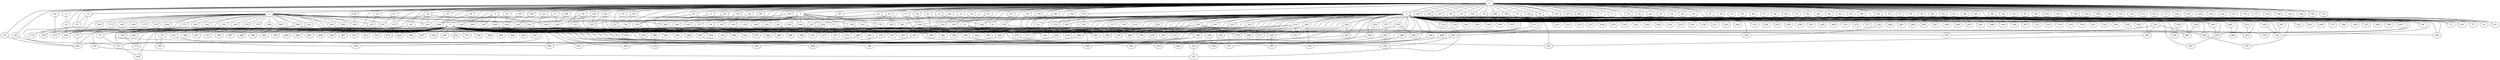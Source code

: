
graph graphname {
    0 -- 1
0 -- 2
0 -- 3
0 -- 4
0 -- 5
0 -- 6
0 -- 7
0 -- 8
0 -- 9
0 -- 10
0 -- 11
0 -- 12
0 -- 13
0 -- 14
0 -- 15
0 -- 16
0 -- 17
0 -- 18
0 -- 19
0 -- 20
0 -- 21
0 -- 22
0 -- 23
0 -- 24
0 -- 25
0 -- 26
0 -- 27
0 -- 28
0 -- 29
0 -- 30
0 -- 31
0 -- 32
0 -- 33
0 -- 34
0 -- 35
0 -- 36
0 -- 37
0 -- 38
0 -- 39
0 -- 40
0 -- 41
0 -- 42
0 -- 43
0 -- 44
0 -- 45
0 -- 46
0 -- 47
0 -- 48
0 -- 49
0 -- 50
0 -- 51
0 -- 52
0 -- 53
0 -- 54
0 -- 55
0 -- 56
0 -- 57
0 -- 58
0 -- 59
0 -- 60
0 -- 61
0 -- 62
0 -- 63
0 -- 64
0 -- 65
0 -- 66
0 -- 67
0 -- 68
0 -- 69
0 -- 70
0 -- 71
0 -- 72
0 -- 73
0 -- 74
0 -- 75
0 -- 76
0 -- 77
0 -- 78
0 -- 79
0 -- 80
0 -- 81
0 -- 82
0 -- 83
0 -- 84
0 -- 85
0 -- 86
0 -- 87
0 -- 88
0 -- 89
0 -- 90
0 -- 91
0 -- 92
0 -- 93
0 -- 94
0 -- 95
0 -- 96
0 -- 97
0 -- 98
0 -- 99
0 -- 100
0 -- 101
0 -- 102
0 -- 103
0 -- 104
0 -- 105
0 -- 106
0 -- 107
0 -- 108
0 -- 109
0 -- 110
0 -- 111
0 -- 112
0 -- 113
0 -- 114
0 -- 115
0 -- 116
0 -- 117
0 -- 118
0 -- 119
0 -- 120
0 -- 121
0 -- 122
0 -- 123
0 -- 124
0 -- 125
0 -- 126
0 -- 127
0 -- 128
0 -- 129
0 -- 130
0 -- 131
0 -- 132
0 -- 133
0 -- 134
0 -- 135
0 -- 136
0 -- 137
0 -- 138
0 -- 139
0 -- 140
0 -- 141
0 -- 142
0 -- 143
0 -- 144
0 -- 145
0 -- 146
0 -- 147
0 -- 148
0 -- 149
0 -- 150
0 -- 151
0 -- 152
0 -- 153
0 -- 154
0 -- 155
0 -- 156
0 -- 296
0 -- 322
1 -- 160
1 -- 162
1 -- 163
1 -- 164
1 -- 165
1 -- 166
1 -- 161
1 -- 168
1 -- 169
1 -- 170
1 -- 167
1 -- 171
1 -- 157
1 -- 158
1 -- 159
1 -- 259
2 -- 172
2 -- 173
2 -- 174
2 -- 175
2 -- 176
2 -- 177
2 -- 178
2 -- 179
2 -- 180
2 -- 181
2 -- 182
2 -- 183
2 -- 184
2 -- 185
2 -- 186
2 -- 187
2 -- 188
2 -- 189
2 -- 190
2 -- 191
2 -- 192
2 -- 193
2 -- 194
2 -- 195
2 -- 196
2 -- 197
2 -- 198
2 -- 199
2 -- 200
2 -- 201
2 -- 202
2 -- 203
2 -- 204
2 -- 205
3 -- 208
3 -- 209
3 -- 206
3 -- 207
3 -- 124
4 -- 210
4 -- 211
4 -- 212
4 -- 213
4 -- 214
4 -- 215
4 -- 216
4 -- 217
4 -- 218
4 -- 219
4 -- 220
4 -- 221
4 -- 222
4 -- 223
4 -- 224
4 -- 225
4 -- 226
4 -- 227
4 -- 228
4 -- 229
4 -- 230
4 -- 231
4 -- 232
4 -- 233
4 -- 234
4 -- 235
4 -- 236
4 -- 237
4 -- 238
4 -- 239
4 -- 240
4 -- 241
4 -- 242
4 -- 243
4 -- 244
4 -- 245
4 -- 246
4 -- 247
4 -- 248
4 -- 249
4 -- 250
4 -- 251
4 -- 252
4 -- 253
4 -- 254
4 -- 255
4 -- 256
4 -- 257
4 -- 258
4 -- 259
4 -- 260
4 -- 261
4 -- 262
4 -- 263
4 -- 264
4 -- 265
4 -- 266
4 -- 267
4 -- 268
4 -- 269
4 -- 270
4 -- 271
4 -- 272
4 -- 273
4 -- 274
4 -- 275
4 -- 276
4 -- 277
4 -- 278
4 -- 279
4 -- 280
4 -- 281
4 -- 282
4 -- 283
4 -- 284
4 -- 285
4 -- 286
4 -- 287
4 -- 288
4 -- 289
4 -- 290
4 -- 291
4 -- 292
4 -- 293
4 -- 294
4 -- 295
4 -- 296
4 -- 297
4 -- 298
4 -- 299
4 -- 300
4 -- 301
4 -- 302
4 -- 303
4 -- 304
4 -- 305
4 -- 306
4 -- 307
4 -- 308
4 -- 309
4 -- 310
4 -- 311
4 -- 312
4 -- 313
4 -- 314
4 -- 315
4 -- 316
4 -- 317
4 -- 318
4 -- 319
4 -- 320
4 -- 321
4 -- 322
4 -- 323
4 -- 324
4 -- 325
4 -- 326
4 -- 327
4 -- 328
4 -- 329
4 -- 330
4 -- 331
4 -- 332
4 -- 333
4 -- 334
4 -- 335
4 -- 336
4 -- 337
4 -- 338
4 -- 339
4 -- 340
4 -- 341
4 -- 342
4 -- 343
4 -- 344
4 -- 345
4 -- 346
4 -- 347
4 -- 348
4 -- 349
4 -- 350
4 -- 351
4 -- 352
4 -- 353
4 -- 354
4 -- 355
4 -- 356
4 -- 357
4 -- 358
4 -- 359
4 -- 360
4 -- 361
5 -- 362
5 -- 363
5 -- 364
5 -- 365
5 -- 366
5 -- 367
5 -- 368
5 -- 369
5 -- 370
5 -- 371
5 -- 372
5 -- 373
5 -- 374
5 -- 375
5 -- 376
5 -- 377
5 -- 378
5 -- 379
5 -- 380
5 -- 381
5 -- 382
5 -- 383
5 -- 384
5 -- 385
5 -- 386
5 -- 387
5 -- 388
5 -- 389
5 -- 390
5 -- 391
5 -- 392
5 -- 393
5 -- 394
5 -- 395
5 -- 396
5 -- 397
5 -- 398
5 -- 399
5 -- 400
5 -- 401
5 -- 402
5 -- 403
5 -- 404
5 -- 405
5 -- 406
5 -- 407
5 -- 408
5 -- 409
5 -- 410
5 -- 411
5 -- 412
5 -- 413
5 -- 414
5 -- 415
5 -- 416
5 -- 417
5 -- 418
5 -- 419
5 -- 420
5 -- 421
5 -- 422
5 -- 423
5 -- 424
5 -- 425
5 -- 426
5 -- 427
5 -- 428
5 -- 429
5 -- 430
5 -- 431
5 -- 432
5 -- 433
5 -- 434
5 -- 435
5 -- 436
5 -- 437
5 -- 438
5 -- 439
5 -- 440
5 -- 441
5 -- 442
5 -- 443
5 -- 444
5 -- 445
5 -- 446
5 -- 447
5 -- 448
5 -- 449
8 -- 377
8 -- 211
8 -- 448
8 -- 224
9 -- 404
10 -- 296
12 -- 14
13 -- 147
13 -- 322
14 -- 436
15 -- 51
16 -- 94
16 -- 378
17 -- 417
17 -- 249
19 -- 183
20 -- 241
21 -- 267
26 -- 160
27 -- 409
28 -- 398
28 -- 267
29 -- 446
30 -- 275
31 -- 310
32 -- 201
33 -- 53
33 -- 436
34 -- 118
34 -- 350
34 -- 430
36 -- 325
37 -- 145
39 -- 242
40 -- 127
40 -- 58
41 -- 361
41 -- 54
42 -- 365
42 -- 435
42 -- 224
44 -- 415
50 -- 184
52 -- 421
52 -- 162
52 -- 266
52 -- 201
53 -- 337
54 -- 336
56 -- 268
57 -- 152
61 -- 374
61 -- 320
64 -- 417
67 -- 102
67 -- 332
67 -- 279
68 -- 165
69 -- 77
70 -- 127
71 -- 245
71 -- 182
74 -- 337
75 -- 356
76 -- 327
82 -- 355
82 -- 352
82 -- 441
84 -- 242
85 -- 167
87 -- 155
89 -- 91
90 -- 252
90 -- 295
96 -- 184
97 -- 197
97 -- 115
98 -- 311
98 -- 401
101 -- 360
101 -- 282
104 -- 141
106 -- 338
107 -- 364
111 -- 249
116 -- 443
118 -- 289
119 -- 357
119 -- 341
121 -- 386
122 -- 355
122 -- 208
123 -- 315
126 -- 225
127 -- 383
129 -- 182
131 -- 401
134 -- 339
136 -- 186
138 -- 198
140 -- 364
146 -- 245
147 -- 394
148 -- 344
150 -- 348
152 -- 346
153 -- 202
153 -- 166
154 -- 223
155 -- 399
156 -- 338
157 -- 177
158 -- 291
161 -- 335
162 -- 435
163 -- 195
164 -- 410
164 -- 357
165 -- 375
166 -- 240
166 -- 279
167 -- 339
167 -- 193
169 -- 368
170 -- 286
171 -- 278
172 -- 174
177 -- 242
178 -- 436
181 -- 365
183 -- 365
186 -- 225
187 -- 331
189 -- 250
190 -- 415
191 -- 194
195 -- 338
197 -- 337
197 -- 362
197 -- 267
199 -- 273
199 -- 408
199 -- 242
201 -- 358
202 -- 350
203 -- 227
208 -- 257
209 -- 262
209 -- 309
213 -- 309
214 -- 363
216 -- 379
216 -- 351
216 -- 401
216 -- 436
221 -- 397
221 -- 283
221 -- 264
225 -- 305
229 -- 244
230 -- 358
231 -- 273
235 -- 449
238 -- 276
239 -- 286
240 -- 403
244 -- 414
246 -- 299
247 -- 315
249 -- 362
249 -- 260
250 -- 384
252 -- 266
252 -- 449
253 -- 381
257 -- 433
259 -- 382
263 -- 357
264 -- 347
266 -- 369
271 -- 340
274 -- 417
274 -- 300
279 -- 313
283 -- 352
289 -- 337
292 -- 410
292 -- 434
297 -- 393
301 -- 410
302 -- 353
302 -- 384
303 -- 320
303 -- 385
303 -- 379
303 -- 424
308 -- 315
309 -- 434
310 -- 411
313 -- 331
317 -- 370
320 -- 395
322 -- 332
324 -- 395
325 -- 418
325 -- 410
330 -- 376
336 -- 420
337 -- 425
340 -- 422
340 -- 393
343 -- 446
346 -- 448
350 -- 357
353 -- 391
355 -- 386
365 -- 372
370 -- 408
371 -- 390
386 -- 418
431 -- 439

}

